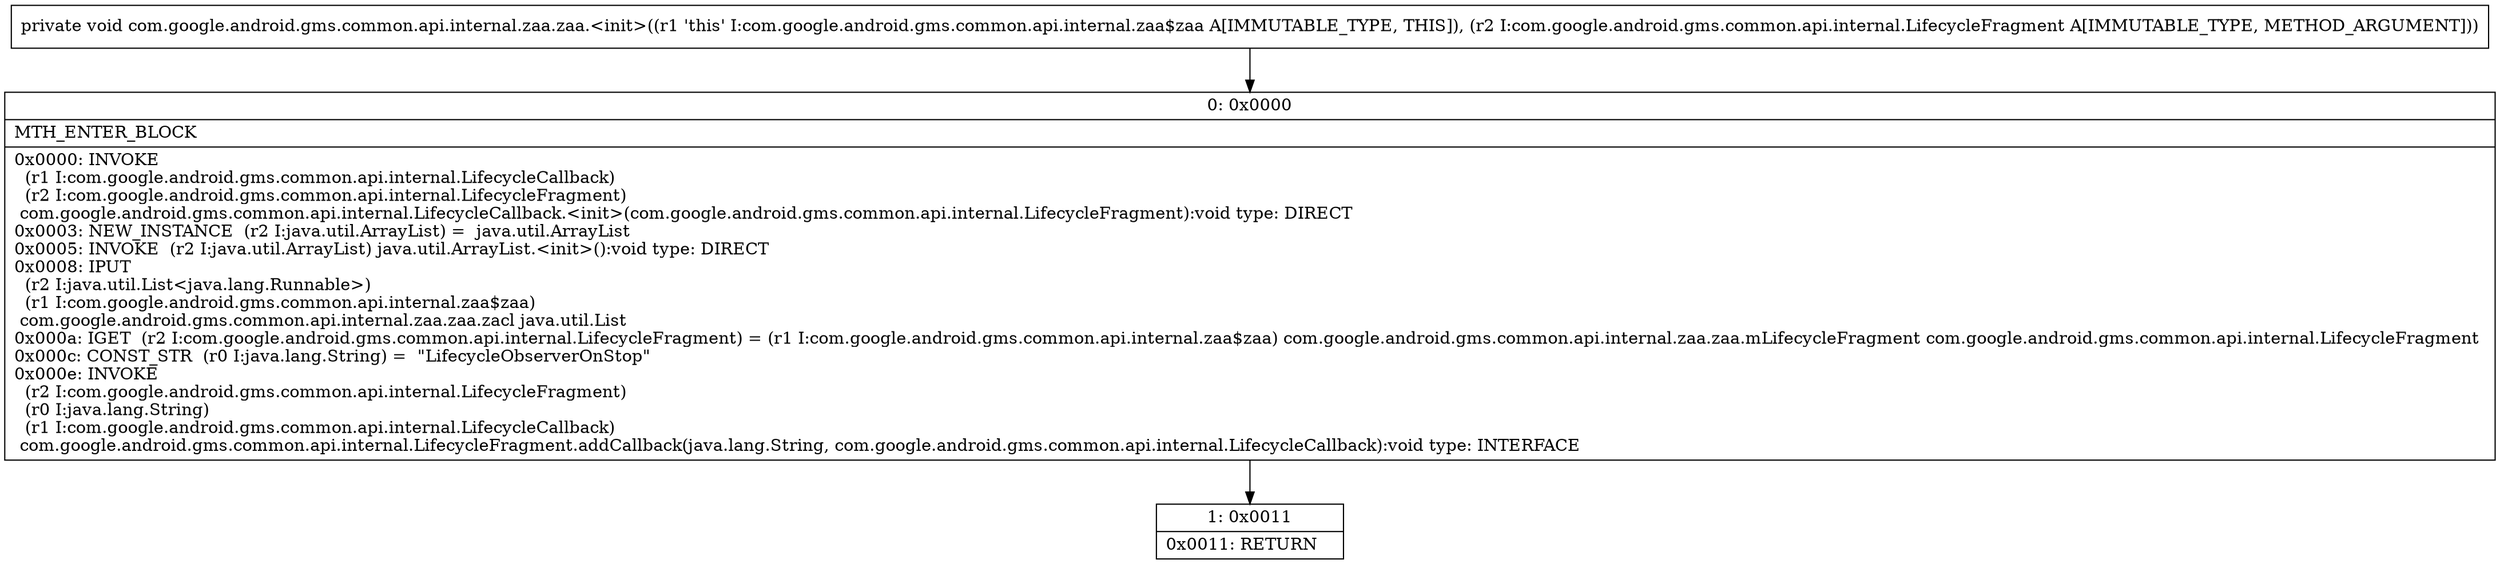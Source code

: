 digraph "CFG forcom.google.android.gms.common.api.internal.zaa.zaa.\<init\>(Lcom\/google\/android\/gms\/common\/api\/internal\/LifecycleFragment;)V" {
Node_0 [shape=record,label="{0\:\ 0x0000|MTH_ENTER_BLOCK\l|0x0000: INVOKE  \l  (r1 I:com.google.android.gms.common.api.internal.LifecycleCallback)\l  (r2 I:com.google.android.gms.common.api.internal.LifecycleFragment)\l com.google.android.gms.common.api.internal.LifecycleCallback.\<init\>(com.google.android.gms.common.api.internal.LifecycleFragment):void type: DIRECT \l0x0003: NEW_INSTANCE  (r2 I:java.util.ArrayList) =  java.util.ArrayList \l0x0005: INVOKE  (r2 I:java.util.ArrayList) java.util.ArrayList.\<init\>():void type: DIRECT \l0x0008: IPUT  \l  (r2 I:java.util.List\<java.lang.Runnable\>)\l  (r1 I:com.google.android.gms.common.api.internal.zaa$zaa)\l com.google.android.gms.common.api.internal.zaa.zaa.zacl java.util.List \l0x000a: IGET  (r2 I:com.google.android.gms.common.api.internal.LifecycleFragment) = (r1 I:com.google.android.gms.common.api.internal.zaa$zaa) com.google.android.gms.common.api.internal.zaa.zaa.mLifecycleFragment com.google.android.gms.common.api.internal.LifecycleFragment \l0x000c: CONST_STR  (r0 I:java.lang.String) =  \"LifecycleObserverOnStop\" \l0x000e: INVOKE  \l  (r2 I:com.google.android.gms.common.api.internal.LifecycleFragment)\l  (r0 I:java.lang.String)\l  (r1 I:com.google.android.gms.common.api.internal.LifecycleCallback)\l com.google.android.gms.common.api.internal.LifecycleFragment.addCallback(java.lang.String, com.google.android.gms.common.api.internal.LifecycleCallback):void type: INTERFACE \l}"];
Node_1 [shape=record,label="{1\:\ 0x0011|0x0011: RETURN   \l}"];
MethodNode[shape=record,label="{private void com.google.android.gms.common.api.internal.zaa.zaa.\<init\>((r1 'this' I:com.google.android.gms.common.api.internal.zaa$zaa A[IMMUTABLE_TYPE, THIS]), (r2 I:com.google.android.gms.common.api.internal.LifecycleFragment A[IMMUTABLE_TYPE, METHOD_ARGUMENT])) }"];
MethodNode -> Node_0;
Node_0 -> Node_1;
}

